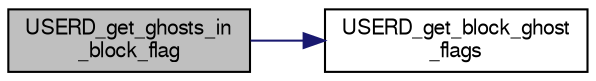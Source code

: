 digraph "USERD_get_ghosts_in_block_flag"
{
  bgcolor="transparent";
  edge [fontname="FreeSans",fontsize="10",labelfontname="FreeSans",labelfontsize="10"];
  node [fontname="FreeSans",fontsize="10",shape=record];
  rankdir="LR";
  Node24 [label="USERD_get_ghosts_in\l_block_flag",height=0.2,width=0.4,color="black", fillcolor="grey75", style="filled", fontcolor="black"];
  Node24 -> Node25 [color="midnightblue",fontsize="10",style="solid",fontname="FreeSans"];
  Node25 [label="USERD_get_block_ghost\l_flags",height=0.2,width=0.4,color="black",URL="$a19169.html#aa3347c1456cf08f1eea3c4894966149f"];
}
